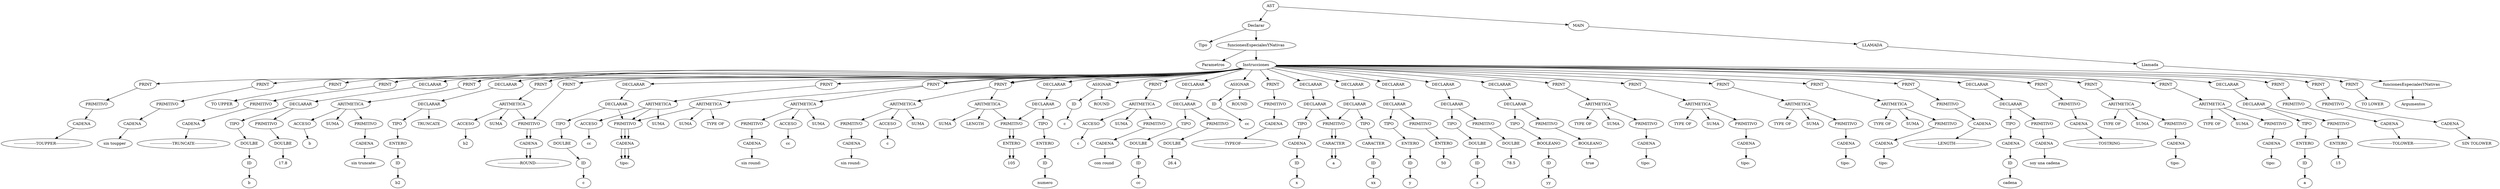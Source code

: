 digraph G {
principal[label="AST"];

                   nodoInstFun813[label = "Declarar"];
nodoTFun813[label = "Tipo"];
nodoIdFun813[label = "funcionesEspecialesYNativas"];
nodoPFun813[label = "Parametros"];
nodoInstFun813 -> nodoTFun813;
nodoInstFun813 -> nodoIdFun813;
nodoIdFun813 -> nodoPFun813;
nodostatement25[label="Instrucciones"];
 
        nododeclarar28[label ="DECLARAR"];
        nodoauxdeclarara[label ="DECLARAR"];
nodotiponododeclarar28a[label="TIPO"];
nodotiposnododeclarar28a[label=ENTERO];
nodosisnododeclarar28a[label="ID"];
nodosidsnododeclarar28a[label=a]; 
        nodoprimitivo97[label ="PRIMITIVO"];
        nodotiponodoprimitivo97[label="ENTERO"];
        nodovalornodoprimitivo97[label="15"];
        nodoprimitivo97 ->nodotiponodoprimitivo97;
        nodotiponodoprimitivo97 ->nodovalornodoprimitivo97;
        

        nododeclarar28-> nodoauxdeclarara;
nodoauxdeclarara-> nodotiponododeclarar28a;
nodotiponododeclarar28a->nodotiposnododeclarar28a;
nodotiposnododeclarar28a -> nodosisnododeclarar28a;
nodosisnododeclarar28a-> nodosidsnododeclarar28a;
nodoauxdeclarara ->nodoprimitivo97;

        
nodostatement25 -> nododeclarar28;
 
        print57[label ="PRINT"];
         
        nodoprimitivo17[label ="PRIMITIVO"];
        nodotiponodoprimitivo17[label="CADENA"];
        nodovalornodoprimitivo17[label="------------------TOLOWER-------------------"];
        nodoprimitivo17 ->nodotiponodoprimitivo17;
        nodotiponodoprimitivo17 ->nodovalornodoprimitivo17;
        

        print57->nodoprimitivo17;

        
nodostatement25 -> print57;
 
        print89[label ="PRINT"];
         
        nodoprimitivo84[label ="PRIMITIVO"];
        nodotiponodoprimitivo84[label="CADENA"];
        nodovalornodoprimitivo84[label="SIN TOLOWER"];
        nodoprimitivo84 ->nodotiponodoprimitivo84;
        nodotiponodoprimitivo84 ->nodovalornodoprimitivo84;
        

        print89->nodoprimitivo84;

        
nodostatement25 -> print89;
 
        print94[label ="PRINT"];
         
        nodotolower94[label ="TO LOWER"];
        

        print94->nodotolower94;

        
nodostatement25 -> print94;
 
        print14[label ="PRINT"];
         
        nodoprimitivo53[label ="PRIMITIVO"];
        nodotiponodoprimitivo53[label="CADENA"];
        nodovalornodoprimitivo53[label="------------------TOUPPER-------------------"];
        nodoprimitivo53 ->nodotiponodoprimitivo53;
        nodotiponodoprimitivo53 ->nodovalornodoprimitivo53;
        

        print14->nodoprimitivo53;

        
nodostatement25 -> print14;
 
        print88[label ="PRINT"];
         
        nodoprimitivo38[label ="PRIMITIVO"];
        nodotiponodoprimitivo38[label="CADENA"];
        nodovalornodoprimitivo38[label="sin toupper"];
        nodoprimitivo38 ->nodotiponodoprimitivo38;
        nodotiponodoprimitivo38 ->nodovalornodoprimitivo38;
        

        print88->nodoprimitivo38;

        
nodostatement25 -> print88;
 
        print58[label ="PRINT"];
         
        nodotoupper7[label ="TO UPPER"];
        

        print58->nodotoupper7;

        
nodostatement25 -> print58;
 
        print1[label ="PRINT"];
         
        nodoprimitivo92[label ="PRIMITIVO"];
        nodotiponodoprimitivo92[label="CADENA"];
        nodovalornodoprimitivo92[label="------------------TRUNCATE------------------"];
        nodoprimitivo92 ->nodotiponodoprimitivo92;
        nodotiponodoprimitivo92 ->nodovalornodoprimitivo92;
        

        print1->nodoprimitivo92;

        
nodostatement25 -> print1;
 
        nododeclarar14[label ="DECLARAR"];
        nodoauxdeclararb[label ="DECLARAR"];
nodotiponododeclarar14b[label="TIPO"];
nodotiposnododeclarar14b[label=DOULBE];
nodosisnododeclarar14b[label="ID"];
nodosidsnododeclarar14b[label=b]; 
        nodoprimitivo34[label ="PRIMITIVO"];
        nodotiponodoprimitivo34[label="DOULBE"];
        nodovalornodoprimitivo34[label="17.8"];
        nodoprimitivo34 ->nodotiponodoprimitivo34;
        nodotiponodoprimitivo34 ->nodovalornodoprimitivo34;
        

        nododeclarar14-> nodoauxdeclararb;
nodoauxdeclararb-> nodotiponododeclarar14b;
nodotiponododeclarar14b->nodotiposnododeclarar14b;
nodotiposnododeclarar14b -> nodosisnododeclarar14b;
nodosisnododeclarar14b-> nodosidsnododeclarar14b;
nodoauxdeclararb ->nodoprimitivo34;

        
nodostatement25 -> nododeclarar14;
 
        print22[label ="PRINT"];
         
        nodoaritmetica40[label ="ARITMETICA"];
        nodooperacionnodoaritmetica40[label="SUMA"];
         
        nodoprimitivo74[label ="PRIMITIVO"];
        nodotiponodoprimitivo74[label="CADENA"];
        nodovalornodoprimitivo74[label="sin truncate: "];
        nodoprimitivo74 ->nodotiponodoprimitivo74;
        nodotiponodoprimitivo74 ->nodovalornodoprimitivo74;
        
         
        nodoacceso57[label ="ACCESO"];
        nodovalnodoacceso57[label="b"];
        nodoacceso57 -> nodovalnodoacceso57;
        
        nodoaritmetica40 ->nodoprimitivo74;
        nodoaritmetica40 -> nodooperacionnodoaritmetica40;
        nodoaritmetica40 ->nodoacceso57;
        

        print22->nodoaritmetica40;

        
nodostatement25 -> print22;
 
        nododeclarar24[label ="DECLARAR"];
        nodoauxdeclararb2[label ="DECLARAR"];
nodotiponododeclarar24b2[label="TIPO"];
nodotiposnododeclarar24b2[label=ENTERO];
nodosisnododeclarar24b2[label="ID"];
nodosidsnododeclarar24b2[label=b2]; 
        nodotruncate99[label ="TRUNCATE"];
        

        nododeclarar24-> nodoauxdeclararb2;
nodoauxdeclararb2-> nodotiponododeclarar24b2;
nodotiponododeclarar24b2->nodotiposnododeclarar24b2;
nodotiposnododeclarar24b2 -> nodosisnododeclarar24b2;
nodosisnododeclarar24b2-> nodosidsnododeclarar24b2;
nodoauxdeclararb2 ->nodotruncate99;

        
nodostatement25 -> nododeclarar24;
 
        print31[label ="PRINT"];
         
        nodoaritmetica77[label ="ARITMETICA"];
        nodooperacionnodoaritmetica77[label="SUMA"];
         
        nodoprimitivo88[label ="PRIMITIVO"];
        nodotiponodoprimitivo88[label="CADENA"];
        nodovalornodoprimitivo88[label="con truncate "];
        nodoprimitivo88 ->nodotiponodoprimitivo88;
        nodotiponodoprimitivo88 ->nodovalornodoprimitivo88;
        
         
        nodoacceso31[label ="ACCESO"];
        nodovalnodoacceso31[label="b2"];
        nodoacceso31 -> nodovalnodoacceso31;
        
        nodoaritmetica77 ->nodoprimitivo88;
        nodoaritmetica77 -> nodooperacionnodoaritmetica77;
        nodoaritmetica77 ->nodoacceso31;
        

        print31->nodoaritmetica77;

        
nodostatement25 -> print31;
 
        print48[label ="PRINT"];
         
        nodoprimitivo88[label ="PRIMITIVO"];
        nodotiponodoprimitivo88[label="CADENA"];
        nodovalornodoprimitivo88[label="------------------ROUND-------------------"];
        nodoprimitivo88 ->nodotiponodoprimitivo88;
        nodotiponodoprimitivo88 ->nodovalornodoprimitivo88;
        

        print48->nodoprimitivo88;

        
nodostatement25 -> print48;
 
        nododeclarar23[label ="DECLARAR"];
        nodoauxdeclararc[label ="DECLARAR"];
nodotiponododeclarar23c[label="TIPO"];
nodotiposnododeclarar23c[label=DOULBE];
nodosisnododeclarar23c[label="ID"];
nodosidsnododeclarar23c[label=c]; 
        nodoprimitivo31[label ="PRIMITIVO"];
        nodotiponodoprimitivo31[label="DOULBE"];
        nodovalornodoprimitivo31[label="26.5"];
        nodoprimitivo31 ->nodotiponodoprimitivo31;
        nodotiponodoprimitivo31 ->nodovalornodoprimitivo31;
        

        nododeclarar23-> nodoauxdeclararc;
nodoauxdeclararc-> nodotiponododeclarar23c;
nodotiponododeclarar23c->nodotiposnododeclarar23c;
nodotiposnododeclarar23c -> nodosisnododeclarar23c;
nodosisnododeclarar23c-> nodosidsnododeclarar23c;
nodoauxdeclararc ->nodoprimitivo31;

        
nodostatement25 -> nododeclarar23;
 
        print35[label ="PRINT"];
         
        nodoaritmetica18[label ="ARITMETICA"];
        nodooperacionnodoaritmetica18[label="SUMA"];
         
        nodoprimitivo67[label ="PRIMITIVO"];
        nodotiponodoprimitivo67[label="CADENA"];
        nodovalornodoprimitivo67[label="sin round: "];
        nodoprimitivo67 ->nodotiponodoprimitivo67;
        nodotiponodoprimitivo67 ->nodovalornodoprimitivo67;
        
         
        nodoacceso55[label ="ACCESO"];
        nodovalnodoacceso55[label="c"];
        nodoacceso55 -> nodovalnodoacceso55;
        
        nodoaritmetica18 ->nodoprimitivo67;
        nodoaritmetica18 -> nodooperacionnodoaritmetica18;
        nodoaritmetica18 ->nodoacceso55;
        

        print35->nodoaritmetica18;

        
nodostatement25 -> print35;
 
        nodoasignacion2[label ="ASIGNAR"];
        nodoIDSnodoasignacion2[label="ID"];
        nodoidnodoasignacion2[label="c"];
         
        nodoround26[label ="ROUND"];
        
        nodoasignacion2 ->nodoIDSnodoasignacion2 ->nodoidnodoasignacion2;
        nodoasignacion2->nodoround26;
        
nodostatement25 -> nodoasignacion2;
 
        print15[label ="PRINT"];
         
        nodoaritmetica68[label ="ARITMETICA"];
        nodooperacionnodoaritmetica68[label="SUMA"];
         
        nodoprimitivo3[label ="PRIMITIVO"];
        nodotiponodoprimitivo3[label="CADENA"];
        nodovalornodoprimitivo3[label="con round "];
        nodoprimitivo3 ->nodotiponodoprimitivo3;
        nodotiponodoprimitivo3 ->nodovalornodoprimitivo3;
        
         
        nodoacceso4[label ="ACCESO"];
        nodovalnodoacceso4[label="c"];
        nodoacceso4 -> nodovalnodoacceso4;
        
        nodoaritmetica68 ->nodoprimitivo3;
        nodoaritmetica68 -> nodooperacionnodoaritmetica68;
        nodoaritmetica68 ->nodoacceso4;
        

        print15->nodoaritmetica68;

        
nodostatement25 -> print15;
 
        nododeclarar6[label ="DECLARAR"];
        nodoauxdeclararcc[label ="DECLARAR"];
nodotiponododeclarar6cc[label="TIPO"];
nodotiposnododeclarar6cc[label=DOULBE];
nodosisnododeclarar6cc[label="ID"];
nodosidsnododeclarar6cc[label=cc]; 
        nodoprimitivo82[label ="PRIMITIVO"];
        nodotiponodoprimitivo82[label="DOULBE"];
        nodovalornodoprimitivo82[label="26.4"];
        nodoprimitivo82 ->nodotiponodoprimitivo82;
        nodotiponodoprimitivo82 ->nodovalornodoprimitivo82;
        

        nododeclarar6-> nodoauxdeclararcc;
nodoauxdeclararcc-> nodotiponododeclarar6cc;
nodotiponododeclarar6cc->nodotiposnododeclarar6cc;
nodotiposnododeclarar6cc -> nodosisnododeclarar6cc;
nodosisnododeclarar6cc-> nodosidsnododeclarar6cc;
nodoauxdeclararcc ->nodoprimitivo82;

        
nodostatement25 -> nododeclarar6;
 
        print72[label ="PRINT"];
         
        nodoaritmetica67[label ="ARITMETICA"];
        nodooperacionnodoaritmetica67[label="SUMA"];
         
        nodoprimitivo8[label ="PRIMITIVO"];
        nodotiponodoprimitivo8[label="CADENA"];
        nodovalornodoprimitivo8[label="sin round: "];
        nodoprimitivo8 ->nodotiponodoprimitivo8;
        nodotiponodoprimitivo8 ->nodovalornodoprimitivo8;
        
         
        nodoacceso26[label ="ACCESO"];
        nodovalnodoacceso26[label="cc"];
        nodoacceso26 -> nodovalnodoacceso26;
        
        nodoaritmetica67 ->nodoprimitivo8;
        nodoaritmetica67 -> nodooperacionnodoaritmetica67;
        nodoaritmetica67 ->nodoacceso26;
        

        print72->nodoaritmetica67;

        
nodostatement25 -> print72;
 
        nodoasignacion91[label ="ASIGNAR"];
        nodoIDSnodoasignacion91[label="ID"];
        nodoidnodoasignacion91[label="cc"];
         
        nodoround54[label ="ROUND"];
        
        nodoasignacion91 ->nodoIDSnodoasignacion91 ->nodoidnodoasignacion91;
        nodoasignacion91->nodoround54;
        
nodostatement25 -> nodoasignacion91;
 
        print46[label ="PRINT"];
         
        nodoaritmetica85[label ="ARITMETICA"];
        nodooperacionnodoaritmetica85[label="SUMA"];
         
        nodoprimitivo31[label ="PRIMITIVO"];
        nodotiponodoprimitivo31[label="CADENA"];
        nodovalornodoprimitivo31[label="con round "];
        nodoprimitivo31 ->nodotiponodoprimitivo31;
        nodotiponodoprimitivo31 ->nodovalornodoprimitivo31;
        
         
        nodoacceso36[label ="ACCESO"];
        nodovalnodoacceso36[label="cc"];
        nodoacceso36 -> nodovalnodoacceso36;
        
        nodoaritmetica85 ->nodoprimitivo31;
        nodoaritmetica85 -> nodooperacionnodoaritmetica85;
        nodoaritmetica85 ->nodoacceso36;
        

        print46->nodoaritmetica85;

        
nodostatement25 -> print46;
 
        print42[label ="PRINT"];
         
        nodoprimitivo19[label ="PRIMITIVO"];
        nodotiponodoprimitivo19[label="CADENA"];
        nodovalornodoprimitivo19[label="-----------------TYPEOF--------------------"];
        nodoprimitivo19 ->nodotiponodoprimitivo19;
        nodotiponodoprimitivo19 ->nodovalornodoprimitivo19;
        

        print42->nodoprimitivo19;

        
nodostatement25 -> print42;
 
        nododeclarar46[label ="DECLARAR"];
        nodoauxdeclararx[label ="DECLARAR"];
nodotiponododeclarar46x[label="TIPO"];
nodotiposnododeclarar46x[label=CADENA];
nodosisnododeclarar46x[label="ID"];
nodosidsnododeclarar46x[label=x]; 
        nodoprimitivo23[label ="PRIMITIVO"];
        nodotiponodoprimitivo23[label="CADENA"];
        nodovalornodoprimitivo23[label="soy una cadena"];
        nodoprimitivo23 ->nodotiponodoprimitivo23;
        nodotiponodoprimitivo23 ->nodovalornodoprimitivo23;
        

        nododeclarar46-> nodoauxdeclararx;
nodoauxdeclararx-> nodotiponododeclarar46x;
nodotiponododeclarar46x->nodotiposnododeclarar46x;
nodotiposnododeclarar46x -> nodosisnododeclarar46x;
nodosisnododeclarar46x-> nodosidsnododeclarar46x;
nodoauxdeclararx ->nodoprimitivo23;

        
nodostatement25 -> nododeclarar46;
 
        nododeclarar86[label ="DECLARAR"];
        nodoauxdeclarary[label ="DECLARAR"];
nodotiponododeclarar86y[label="TIPO"];
nodotiposnododeclarar86y[label=ENTERO];
nodosisnododeclarar86y[label="ID"];
nodosidsnododeclarar86y[label=y]; 
        nodoprimitivo1[label ="PRIMITIVO"];
        nodotiponodoprimitivo1[label="ENTERO"];
        nodovalornodoprimitivo1[label="50"];
        nodoprimitivo1 ->nodotiponodoprimitivo1;
        nodotiponodoprimitivo1 ->nodovalornodoprimitivo1;
        

        nododeclarar86-> nodoauxdeclarary;
nodoauxdeclarary-> nodotiponododeclarar86y;
nodotiponododeclarar86y->nodotiposnododeclarar86y;
nodotiposnododeclarar86y -> nodosisnododeclarar86y;
nodosisnododeclarar86y-> nodosidsnododeclarar86y;
nodoauxdeclarary ->nodoprimitivo1;

        
nodostatement25 -> nododeclarar86;
 
        nododeclarar36[label ="DECLARAR"];
        nodoauxdeclararz[label ="DECLARAR"];
nodotiponododeclarar36z[label="TIPO"];
nodotiposnododeclarar36z[label=DOULBE];
nodosisnododeclarar36z[label="ID"];
nodosidsnododeclarar36z[label=z]; 
        nodoprimitivo10[label ="PRIMITIVO"];
        nodotiponodoprimitivo10[label="DOULBE"];
        nodovalornodoprimitivo10[label="78.5"];
        nodoprimitivo10 ->nodotiponodoprimitivo10;
        nodotiponodoprimitivo10 ->nodovalornodoprimitivo10;
        

        nododeclarar36-> nodoauxdeclararz;
nodoauxdeclararz-> nodotiponododeclarar36z;
nodotiponododeclarar36z->nodotiposnododeclarar36z;
nodotiposnododeclarar36z -> nodosisnododeclarar36z;
nodosisnododeclarar36z-> nodosidsnododeclarar36z;
nodoauxdeclararz ->nodoprimitivo10;

        
nodostatement25 -> nododeclarar36;
 
        nododeclarar72[label ="DECLARAR"];
        nodoauxdeclararxx[label ="DECLARAR"];
nodotiponododeclarar72xx[label="TIPO"];
nodotiposnododeclarar72xx[label=CARACTER];
nodosisnododeclarar72xx[label="ID"];
nodosidsnododeclarar72xx[label=xx]; 
        nodoprimitivo23[label ="PRIMITIVO"];
        nodotiponodoprimitivo23[label="CARACTER"];
        nodovalornodoprimitivo23[label="a"];
        nodoprimitivo23 ->nodotiponodoprimitivo23;
        nodotiponodoprimitivo23 ->nodovalornodoprimitivo23;
        

        nododeclarar72-> nodoauxdeclararxx;
nodoauxdeclararxx-> nodotiponododeclarar72xx;
nodotiponododeclarar72xx->nodotiposnododeclarar72xx;
nodotiposnododeclarar72xx -> nodosisnododeclarar72xx;
nodosisnododeclarar72xx-> nodosidsnododeclarar72xx;
nodoauxdeclararxx ->nodoprimitivo23;

        
nodostatement25 -> nododeclarar72;
 
        nododeclarar11[label ="DECLARAR"];
        nodoauxdeclararyy[label ="DECLARAR"];
nodotiponododeclarar11yy[label="TIPO"];
nodotiposnododeclarar11yy[label=BOOLEANO];
nodosisnododeclarar11yy[label="ID"];
nodosidsnododeclarar11yy[label=yy]; 
        nodoprimitivo6[label ="PRIMITIVO"];
        nodotiponodoprimitivo6[label="BOOLEANO"];
        nodovalornodoprimitivo6[label="true"];
        nodoprimitivo6 ->nodotiponodoprimitivo6;
        nodotiponodoprimitivo6 ->nodovalornodoprimitivo6;
        

        nododeclarar11-> nodoauxdeclararyy;
nodoauxdeclararyy-> nodotiponododeclarar11yy;
nodotiponododeclarar11yy->nodotiposnododeclarar11yy;
nodotiposnododeclarar11yy -> nodosisnododeclarar11yy;
nodosisnododeclarar11yy-> nodosidsnododeclarar11yy;
nodoauxdeclararyy ->nodoprimitivo6;

        
nodostatement25 -> nododeclarar11;
 
        print18[label ="PRINT"];
         
        nodoaritmetica14[label ="ARITMETICA"];
        nodooperacionnodoaritmetica14[label="SUMA"];
         
        nodoprimitivo93[label ="PRIMITIVO"];
        nodotiponodoprimitivo93[label="CADENA"];
        nodovalornodoprimitivo93[label="tipo: "];
        nodoprimitivo93 ->nodotiponodoprimitivo93;
        nodotiponodoprimitivo93 ->nodovalornodoprimitivo93;
        
         
        nodotypeof15[label ="TYPE OF"];
        
        nodoaritmetica14 ->nodoprimitivo93;
        nodoaritmetica14 -> nodooperacionnodoaritmetica14;
        nodoaritmetica14 ->nodotypeof15;
        

        print18->nodoaritmetica14;

        
nodostatement25 -> print18;
 
        print82[label ="PRINT"];
         
        nodoaritmetica84[label ="ARITMETICA"];
        nodooperacionnodoaritmetica84[label="SUMA"];
         
        nodoprimitivo46[label ="PRIMITIVO"];
        nodotiponodoprimitivo46[label="CADENA"];
        nodovalornodoprimitivo46[label="tipo: "];
        nodoprimitivo46 ->nodotiponodoprimitivo46;
        nodotiponodoprimitivo46 ->nodovalornodoprimitivo46;
        
         
        nodotypeof86[label ="TYPE OF"];
        
        nodoaritmetica84 ->nodoprimitivo46;
        nodoaritmetica84 -> nodooperacionnodoaritmetica84;
        nodoaritmetica84 ->nodotypeof86;
        

        print82->nodoaritmetica84;

        
nodostatement25 -> print82;
 
        print13[label ="PRINT"];
         
        nodoaritmetica4[label ="ARITMETICA"];
        nodooperacionnodoaritmetica4[label="SUMA"];
         
        nodoprimitivo68[label ="PRIMITIVO"];
        nodotiponodoprimitivo68[label="CADENA"];
        nodovalornodoprimitivo68[label="tipo: "];
        nodoprimitivo68 ->nodotiponodoprimitivo68;
        nodotiponodoprimitivo68 ->nodovalornodoprimitivo68;
        
         
        nodotypeof20[label ="TYPE OF"];
        
        nodoaritmetica4 ->nodoprimitivo68;
        nodoaritmetica4 -> nodooperacionnodoaritmetica4;
        nodoaritmetica4 ->nodotypeof20;
        

        print13->nodoaritmetica4;

        
nodostatement25 -> print13;
 
        print72[label ="PRINT"];
         
        nodoaritmetica81[label ="ARITMETICA"];
        nodooperacionnodoaritmetica81[label="SUMA"];
         
        nodoprimitivo31[label ="PRIMITIVO"];
        nodotiponodoprimitivo31[label="CADENA"];
        nodovalornodoprimitivo31[label="tipo: "];
        nodoprimitivo31 ->nodotiponodoprimitivo31;
        nodotiponodoprimitivo31 ->nodovalornodoprimitivo31;
        
         
        nodotypeof9[label ="TYPE OF"];
        
        nodoaritmetica81 ->nodoprimitivo31;
        nodoaritmetica81 -> nodooperacionnodoaritmetica81;
        nodoaritmetica81 ->nodotypeof9;
        

        print72->nodoaritmetica81;

        
nodostatement25 -> print72;
 
        print24[label ="PRINT"];
         
        nodoaritmetica3[label ="ARITMETICA"];
        nodooperacionnodoaritmetica3[label="SUMA"];
         
        nodoprimitivo71[label ="PRIMITIVO"];
        nodotiponodoprimitivo71[label="CADENA"];
        nodovalornodoprimitivo71[label="tipo: "];
        nodoprimitivo71 ->nodotiponodoprimitivo71;
        nodotiponodoprimitivo71 ->nodovalornodoprimitivo71;
        
         
        nodotypeof62[label ="TYPE OF"];
        
        nodoaritmetica3 ->nodoprimitivo71;
        nodoaritmetica3 -> nodooperacionnodoaritmetica3;
        nodoaritmetica3 ->nodotypeof62;
        

        print24->nodoaritmetica3;

        
nodostatement25 -> print24;
 
        print17[label ="PRINT"];
         
        nodoprimitivo80[label ="PRIMITIVO"];
        nodotiponodoprimitivo80[label="CADENA"];
        nodovalornodoprimitivo80[label="------------------LENGTH-------------------"];
        nodoprimitivo80 ->nodotiponodoprimitivo80;
        nodotiponodoprimitivo80 ->nodovalornodoprimitivo80;
        

        print17->nodoprimitivo80;

        
nodostatement25 -> print17;
 
        nododeclarar25[label ="DECLARAR"];
        nodoauxdeclararcadena[label ="DECLARAR"];
nodotiponododeclarar25cadena[label="TIPO"];
nodotiposnododeclarar25cadena[label=CADENA];
nodosisnododeclarar25cadena[label="ID"];
nodosidsnododeclarar25cadena[label=cadena]; 
        nodoprimitivo12[label ="PRIMITIVO"];
        nodotiponodoprimitivo12[label="CADENA"];
        nodovalornodoprimitivo12[label="soy una cadena"];
        nodoprimitivo12 ->nodotiponodoprimitivo12;
        nodotiponodoprimitivo12 ->nodovalornodoprimitivo12;
        

        nododeclarar25-> nodoauxdeclararcadena;
nodoauxdeclararcadena-> nodotiponododeclarar25cadena;
nodotiponododeclarar25cadena->nodotiposnododeclarar25cadena;
nodotiposnododeclarar25cadena -> nodosisnododeclarar25cadena;
nodosisnododeclarar25cadena-> nodosidsnododeclarar25cadena;
nodoauxdeclararcadena ->nodoprimitivo12;

        
nodostatement25 -> nododeclarar25;
 
        print35[label ="PRINT"];
         
        nodoaritmetica38[label ="ARITMETICA"];
        nodooperacionnodoaritmetica38[label="SUMA"];
         
        nodoprimitivo50[label ="PRIMITIVO"];
        nodotiponodoprimitivo50[label="CADENA"];
        nodovalornodoprimitivo50[label="tamaño: "];
        nodoprimitivo50 ->nodotiponodoprimitivo50;
        nodotiponodoprimitivo50 ->nodovalornodoprimitivo50;
        
         
        nodolenght41[label ="LENGTH"];
        
        nodoaritmetica38 ->nodoprimitivo50;
        nodoaritmetica38 -> nodooperacionnodoaritmetica38;
        nodoaritmetica38 ->nodolenght41;
        

        print35->nodoaritmetica38;

        
nodostatement25 -> print35;
 
        print16[label ="PRINT"];
         
        nodoprimitivo7[label ="PRIMITIVO"];
        nodotiponodoprimitivo7[label="CADENA"];
        nodovalornodoprimitivo7[label="------------------TOSTRING-------------------"];
        nodoprimitivo7 ->nodotiponodoprimitivo7;
        nodotiponodoprimitivo7 ->nodovalornodoprimitivo7;
        

        print16->nodoprimitivo7;

        
nodostatement25 -> print16;
 
        nododeclarar61[label ="DECLARAR"];
        nodoauxdeclararnumero[label ="DECLARAR"];
nodotiponododeclarar61numero[label="TIPO"];
nodotiposnododeclarar61numero[label=ENTERO];
nodosisnododeclarar61numero[label="ID"];
nodosidsnododeclarar61numero[label=numero]; 
        nodoprimitivo50[label ="PRIMITIVO"];
        nodotiponodoprimitivo50[label="ENTERO"];
        nodovalornodoprimitivo50[label="105"];
        nodoprimitivo50 ->nodotiponodoprimitivo50;
        nodotiponodoprimitivo50 ->nodovalornodoprimitivo50;
        

        nododeclarar61-> nodoauxdeclararnumero;
nodoauxdeclararnumero-> nodotiponododeclarar61numero;
nodotiponododeclarar61numero->nodotiposnododeclarar61numero;
nodotiposnododeclarar61numero -> nodosisnododeclarar61numero;
nodosisnododeclarar61numero-> nodosidsnododeclarar61numero;
nodoauxdeclararnumero ->nodoprimitivo50;

        
nodostatement25 -> nododeclarar61;
 
        print52[label ="PRINT"];
         
        nodoaritmetica92[label ="ARITMETICA"];
        nodooperacionnodoaritmetica92[label="SUMA"];
         
        nodoprimitivo98[label ="PRIMITIVO"];
        nodotiponodoprimitivo98[label="CADENA"];
        nodovalornodoprimitivo98[label="tipo: "];
        nodoprimitivo98 ->nodotiponodoprimitivo98;
        nodotiponodoprimitivo98 ->nodovalornodoprimitivo98;
        
         
        nodotypeof61[label ="TYPE OF"];
        
        nodoaritmetica92 ->nodoprimitivo98;
        nodoaritmetica92 -> nodooperacionnodoaritmetica92;
        nodoaritmetica92 ->nodotypeof61;
        

        print52->nodoaritmetica92;

        
nodostatement25 -> print52;
 
        print45[label ="PRINT"];
         
        nodoaritmetica94[label ="ARITMETICA"];
        nodooperacionnodoaritmetica94[label="SUMA"];
         
        nodoprimitivo73[label ="PRIMITIVO"];
        nodotiponodoprimitivo73[label="CADENA"];
        nodovalornodoprimitivo73[label="tipo: "];
        nodoprimitivo73 ->nodotiponodoprimitivo73;
        nodotiponodoprimitivo73 ->nodovalornodoprimitivo73;
        
         
        nodotypeof92[label ="TYPE OF"];
        
        nodoaritmetica94 ->nodoprimitivo73;
        nodoaritmetica94 -> nodooperacionnodoaritmetica94;
        nodoaritmetica94 ->nodotypeof92;
        

        print45->nodoaritmetica94;

        
nodostatement25 -> print45;

nodoIdFun813 -> nodostatement25;


                   principal -> nodoInstFun813;

                   
        nodomain82[label="MAIN"];
        nodollamadanodomain82[label="LLAMADA"];
        nodoIC807[label = "Llamada"];
nodoCall807[label = "funcionesEspecialesYNativas"];
nodoArg807[label = "Argumentos"];
nodoIC807 -> nodoCall807;
nodoCall807 -> nodoArg807;

        nodomain82 -> nodollamadanodomain82;
        nodollamadanodomain82 -> nodoIC807;
        

                   principal -> nodomain82;
}